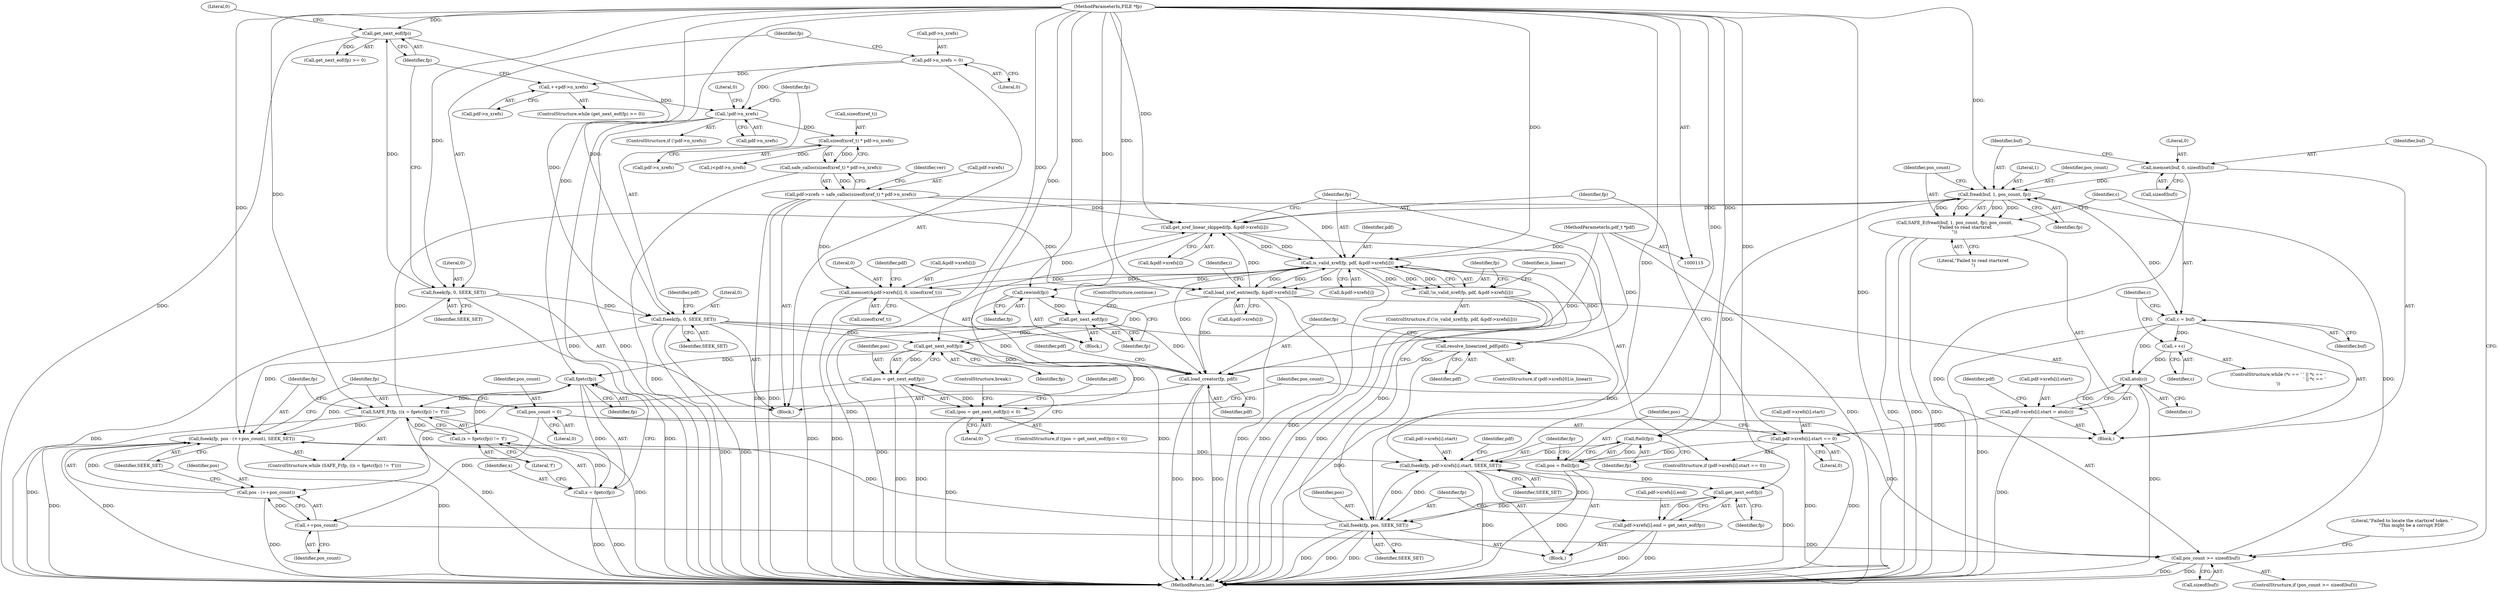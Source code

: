 digraph "0_pdfresurrect_0c4120fffa3dffe97b95c486a120eded82afe8a6_7@API" {
"1000239" [label="(Call,fread(buf, 1, pos_count, fp))"];
"1000233" [label="(Call,memset(buf, 0, sizeof(buf)))"];
"1000223" [label="(Call,pos_count >= sizeof(buf))"];
"1000219" [label="(Call,++pos_count)"];
"1000203" [label="(Call,pos_count = 0)"];
"1000207" [label="(Call,SAFE_F(fp, ((x = fgetc(fp)) != 'f')))"];
"1000212" [label="(Call,fgetc(fp))"];
"1000189" [label="(Call,get_next_eof(fp))"];
"1000369" [label="(Call,load_xref_entries(fp, &pdf->xrefs[i]))"];
"1000326" [label="(Call,is_valid_xref(fp, pdf, &pdf->xrefs[i]))"];
"1000286" [label="(Call,get_xref_linear_skipped(fp, &pdf->xrefs[i]))"];
"1000239" [label="(Call,fread(buf, 1, pos_count, fp))"];
"1000116" [label="(MethodParameterIn,FILE *fp)"];
"1000159" [label="(Call,pdf->xrefs = safe_calloc(sizeof(xref_t) * pdf->n_xrefs))"];
"1000163" [label="(Call,safe_calloc(sizeof(xref_t) * pdf->n_xrefs))"];
"1000164" [label="(Call,sizeof(xref_t) * pdf->n_xrefs)"];
"1000149" [label="(Call,!pdf->n_xrefs)"];
"1000144" [label="(Call,++pdf->n_xrefs)"];
"1000130" [label="(Call,pdf->n_xrefs = 0)"];
"1000345" [label="(Call,memset(&pdf->xrefs[i], 0, sizeof(xref_t)))"];
"1000320" [label="(Call,fseek(fp, pos, SEEK_SET))"];
"1000318" [label="(Call,get_next_eof(fp))"];
"1000300" [label="(Call,fseek(fp, pdf->xrefs[i].start, SEEK_SET))"];
"1000298" [label="(Call,ftell(fp))"];
"1000277" [label="(Call,pdf->xrefs[i].start == 0)"];
"1000266" [label="(Call,pdf->xrefs[i].start = atol(c))"];
"1000274" [label="(Call,atol(c))"];
"1000264" [label="(Call,++c)"];
"1000246" [label="(Call,c = buf)"];
"1000215" [label="(Call,fseek(fp, pos - (++pos_count), SEEK_SET))"];
"1000217" [label="(Call,pos - (++pos_count))"];
"1000187" [label="(Call,pos = get_next_eof(fp))"];
"1000155" [label="(Call,fseek(fp, 0, SEEK_SET))"];
"1000141" [label="(Call,get_next_eof(fp))"];
"1000135" [label="(Call,fseek(fp, 0, SEEK_SET))"];
"1000296" [label="(Call,pos = ftell(fp))"];
"1000117" [label="(MethodParameterIn,pdf_t *pdf)"];
"1000366" [label="(Call,get_next_eof(fp))"];
"1000364" [label="(Call,rewind(fp))"];
"1000209" [label="(Call,(x = fgetc(fp)) != 'f')"];
"1000210" [label="(Call,x = fgetc(fp))"];
"1000238" [label="(Call,SAFE_E(fread(buf, 1, pos_count, fp), pos_count,\n               \"Failed to read startxref.\n\"))"];
"1000310" [label="(Call,pdf->xrefs[i].end = get_next_eof(fp))"];
"1000325" [label="(Call,!is_valid_xref(fp, pdf, &pdf->xrefs[i]))"];
"1000186" [label="(Call,(pos = get_next_eof(fp)) < 0)"];
"1000387" [label="(Call,load_creator(fp, pdf))"];
"1000385" [label="(Call,resolve_linearized_pdf(pdf))"];
"1000167" [label="(Call,pdf->n_xrefs)"];
"1000183" [label="(Identifier,i)"];
"1000213" [label="(Identifier,fp)"];
"1000223" [label="(Call,pos_count >= sizeof(buf))"];
"1000159" [label="(Call,pdf->xrefs = safe_calloc(sizeof(xref_t) * pdf->n_xrefs))"];
"1000137" [label="(Literal,0)"];
"1000141" [label="(Call,get_next_eof(fp))"];
"1000143" [label="(Literal,0)"];
"1000296" [label="(Call,pos = ftell(fp))"];
"1000191" [label="(Literal,0)"];
"1000150" [label="(Call,pdf->n_xrefs)"];
"1000156" [label="(Identifier,fp)"];
"1000366" [label="(Call,get_next_eof(fp))"];
"1000302" [label="(Call,pdf->xrefs[i].start)"];
"1000140" [label="(Call,get_next_eof(fp) >= 0)"];
"1000130" [label="(Call,pdf->n_xrefs = 0)"];
"1000220" [label="(Identifier,pos_count)"];
"1000311" [label="(Call,pdf->xrefs[i].end)"];
"1000318" [label="(Call,get_next_eof(fp))"];
"1000324" [label="(ControlStructure,if (!is_valid_xref(fp, pdf, &pdf->xrefs[i])))"];
"1000206" [label="(ControlStructure,while (SAFE_F(fp, ((x = fgetc(fp)) != 'f'))))"];
"1000244" [label="(Identifier,pos_count)"];
"1000187" [label="(Call,pos = get_next_eof(fp))"];
"1000345" [label="(Call,memset(&pdf->xrefs[i], 0, sizeof(xref_t)))"];
"1000319" [label="(Identifier,fp)"];
"1000212" [label="(Call,fgetc(fp))"];
"1000185" [label="(ControlStructure,if ((pos = get_next_eof(fp)) < 0))"];
"1000157" [label="(Literal,0)"];
"1000139" [label="(ControlStructure,while (get_next_eof(fp) >= 0))"];
"1000287" [label="(Identifier,fp)"];
"1000371" [label="(Call,&pdf->xrefs[i])"];
"1000144" [label="(Call,++pdf->n_xrefs)"];
"1000211" [label="(Identifier,x)"];
"1000335" [label="(Block,)"];
"1000207" [label="(Call,SAFE_F(fp, ((x = fgetc(fp)) != 'f')))"];
"1000274" [label="(Call,atol(c))"];
"1000281" [label="(Identifier,pdf)"];
"1000323" [label="(Identifier,SEEK_SET)"];
"1000288" [label="(Call,&pdf->xrefs[i])"];
"1000131" [label="(Call,pdf->n_xrefs)"];
"1000275" [label="(Identifier,c)"];
"1000242" [label="(Identifier,pos_count)"];
"1000117" [label="(MethodParameterIn,pdf_t *pdf)"];
"1000276" [label="(ControlStructure,if (pdf->xrefs[i].start == 0))"];
"1000221" [label="(Identifier,SEEK_SET)"];
"1000298" [label="(Call,ftell(fp))"];
"1000285" [label="(Literal,0)"];
"1000337" [label="(Identifier,is_linear)"];
"1000210" [label="(Call,x = fgetc(fp))"];
"1000325" [label="(Call,!is_valid_xref(fp, pdf, &pdf->xrefs[i]))"];
"1000163" [label="(Call,safe_calloc(sizeof(xref_t) * pdf->n_xrefs))"];
"1000320" [label="(Call,fseek(fp, pos, SEEK_SET))"];
"1000171" [label="(Identifier,ver)"];
"1000190" [label="(Identifier,fp)"];
"1000322" [label="(Identifier,pos)"];
"1000134" [label="(Literal,0)"];
"1000217" [label="(Call,pos - (++pos_count))"];
"1000247" [label="(Identifier,c)"];
"1000367" [label="(Identifier,fp)"];
"1000234" [label="(Identifier,buf)"];
"1000394" [label="(MethodReturn,int)"];
"1000299" [label="(Identifier,fp)"];
"1000265" [label="(Identifier,c)"];
"1000192" [label="(ControlStructure,break;)"];
"1000229" [label="(Literal,\"Failed to locate the startxref token. \"\n              \"This might be a corrupt PDF.\n\")"];
"1000225" [label="(Call,sizeof(buf))"];
"1000186" [label="(Call,(pos = get_next_eof(fp)) < 0)"];
"1000215" [label="(Call,fseek(fp, pos - (++pos_count), SEEK_SET))"];
"1000248" [label="(Identifier,buf)"];
"1000241" [label="(Literal,1)"];
"1000314" [label="(Identifier,pdf)"];
"1000236" [label="(Call,sizeof(buf))"];
"1000295" [label="(Block,)"];
"1000148" [label="(ControlStructure,if (!pdf->n_xrefs))"];
"1000208" [label="(Identifier,fp)"];
"1000370" [label="(Identifier,fp)"];
"1000138" [label="(Identifier,SEEK_SET)"];
"1000353" [label="(Call,sizeof(xref_t))"];
"1000352" [label="(Literal,0)"];
"1000266" [label="(Call,pdf->xrefs[i].start = atol(c))"];
"1000267" [label="(Call,pdf->xrefs[i].start)"];
"1000346" [label="(Call,&pdf->xrefs[i])"];
"1000145" [label="(Call,pdf->n_xrefs)"];
"1000243" [label="(Identifier,fp)"];
"1000233" [label="(Call,memset(buf, 0, sizeof(buf)))"];
"1000309" [label="(Identifier,SEEK_SET)"];
"1000189" [label="(Call,get_next_eof(fp))"];
"1000118" [label="(Block,)"];
"1000377" [label="(ControlStructure,if (pdf->xrefs[0].is_linear))"];
"1000136" [label="(Identifier,fp)"];
"1000327" [label="(Identifier,fp)"];
"1000135" [label="(Call,fseek(fp, 0, SEEK_SET))"];
"1000240" [label="(Identifier,buf)"];
"1000392" [label="(Identifier,pdf)"];
"1000209" [label="(Call,(x = fgetc(fp)) != 'f')"];
"1000359" [label="(Identifier,pdf)"];
"1000154" [label="(Literal,0)"];
"1000177" [label="(Call,i<pdf->n_xrefs)"];
"1000365" [label="(Identifier,fp)"];
"1000246" [label="(Call,c = buf)"];
"1000388" [label="(Identifier,fp)"];
"1000253" [label="(Identifier,c)"];
"1000238" [label="(Call,SAFE_E(fread(buf, 1, pos_count, fp), pos_count,\n               \"Failed to read startxref.\n\"))"];
"1000277" [label="(Call,pdf->xrefs[i].start == 0)"];
"1000164" [label="(Call,sizeof(xref_t) * pdf->n_xrefs)"];
"1000264" [label="(Call,++c)"];
"1000297" [label="(Identifier,pos)"];
"1000205" [label="(Literal,0)"];
"1000116" [label="(MethodParameterIn,FILE *fp)"];
"1000161" [label="(Identifier,pdf)"];
"1000204" [label="(Identifier,pos_count)"];
"1000249" [label="(ControlStructure,while (*c == ' ' || *c == '\n' || *c == '\r'))"];
"1000235" [label="(Literal,0)"];
"1000389" [label="(Identifier,pdf)"];
"1000310" [label="(Call,pdf->xrefs[i].end = get_next_eof(fp))"];
"1000301" [label="(Identifier,fp)"];
"1000219" [label="(Call,++pos_count)"];
"1000203" [label="(Call,pos_count = 0)"];
"1000155" [label="(Call,fseek(fp, 0, SEEK_SET))"];
"1000369" [label="(Call,load_xref_entries(fp, &pdf->xrefs[i]))"];
"1000364" [label="(Call,rewind(fp))"];
"1000214" [label="(Literal,'f')"];
"1000326" [label="(Call,is_valid_xref(fp, pdf, &pdf->xrefs[i]))"];
"1000224" [label="(Identifier,pos_count)"];
"1000368" [label="(ControlStructure,continue;)"];
"1000321" [label="(Identifier,fp)"];
"1000239" [label="(Call,fread(buf, 1, pos_count, fp))"];
"1000160" [label="(Call,pdf->xrefs)"];
"1000386" [label="(Identifier,pdf)"];
"1000165" [label="(Call,sizeof(xref_t))"];
"1000385" [label="(Call,resolve_linearized_pdf(pdf))"];
"1000329" [label="(Call,&pdf->xrefs[i])"];
"1000188" [label="(Identifier,pos)"];
"1000222" [label="(ControlStructure,if (pos_count >= sizeof(buf)))"];
"1000158" [label="(Identifier,SEEK_SET)"];
"1000278" [label="(Call,pdf->xrefs[i].start)"];
"1000328" [label="(Identifier,pdf)"];
"1000218" [label="(Identifier,pos)"];
"1000149" [label="(Call,!pdf->n_xrefs)"];
"1000286" [label="(Call,get_xref_linear_skipped(fp, &pdf->xrefs[i]))"];
"1000387" [label="(Call,load_creator(fp, pdf))"];
"1000245" [label="(Literal,\"Failed to read startxref.\n\")"];
"1000142" [label="(Identifier,fp)"];
"1000300" [label="(Call,fseek(fp, pdf->xrefs[i].start, SEEK_SET))"];
"1000197" [label="(Identifier,pdf)"];
"1000216" [label="(Identifier,fp)"];
"1000184" [label="(Block,)"];
"1000239" -> "1000238"  [label="AST: "];
"1000239" -> "1000243"  [label="CFG: "];
"1000240" -> "1000239"  [label="AST: "];
"1000241" -> "1000239"  [label="AST: "];
"1000242" -> "1000239"  [label="AST: "];
"1000243" -> "1000239"  [label="AST: "];
"1000244" -> "1000239"  [label="CFG: "];
"1000239" -> "1000238"  [label="DDG: "];
"1000239" -> "1000238"  [label="DDG: "];
"1000239" -> "1000238"  [label="DDG: "];
"1000239" -> "1000238"  [label="DDG: "];
"1000233" -> "1000239"  [label="DDG: "];
"1000223" -> "1000239"  [label="DDG: "];
"1000207" -> "1000239"  [label="DDG: "];
"1000116" -> "1000239"  [label="DDG: "];
"1000239" -> "1000246"  [label="DDG: "];
"1000239" -> "1000286"  [label="DDG: "];
"1000239" -> "1000298"  [label="DDG: "];
"1000233" -> "1000184"  [label="AST: "];
"1000233" -> "1000236"  [label="CFG: "];
"1000234" -> "1000233"  [label="AST: "];
"1000235" -> "1000233"  [label="AST: "];
"1000236" -> "1000233"  [label="AST: "];
"1000240" -> "1000233"  [label="CFG: "];
"1000233" -> "1000394"  [label="DDG: "];
"1000223" -> "1000222"  [label="AST: "];
"1000223" -> "1000225"  [label="CFG: "];
"1000224" -> "1000223"  [label="AST: "];
"1000225" -> "1000223"  [label="AST: "];
"1000229" -> "1000223"  [label="CFG: "];
"1000234" -> "1000223"  [label="CFG: "];
"1000223" -> "1000394"  [label="DDG: "];
"1000223" -> "1000394"  [label="DDG: "];
"1000219" -> "1000223"  [label="DDG: "];
"1000203" -> "1000223"  [label="DDG: "];
"1000219" -> "1000217"  [label="AST: "];
"1000219" -> "1000220"  [label="CFG: "];
"1000220" -> "1000219"  [label="AST: "];
"1000217" -> "1000219"  [label="CFG: "];
"1000219" -> "1000217"  [label="DDG: "];
"1000203" -> "1000219"  [label="DDG: "];
"1000203" -> "1000184"  [label="AST: "];
"1000203" -> "1000205"  [label="CFG: "];
"1000204" -> "1000203"  [label="AST: "];
"1000205" -> "1000203"  [label="AST: "];
"1000208" -> "1000203"  [label="CFG: "];
"1000207" -> "1000206"  [label="AST: "];
"1000207" -> "1000209"  [label="CFG: "];
"1000208" -> "1000207"  [label="AST: "];
"1000209" -> "1000207"  [label="AST: "];
"1000216" -> "1000207"  [label="CFG: "];
"1000224" -> "1000207"  [label="CFG: "];
"1000207" -> "1000394"  [label="DDG: "];
"1000207" -> "1000394"  [label="DDG: "];
"1000207" -> "1000394"  [label="DDG: "];
"1000212" -> "1000207"  [label="DDG: "];
"1000116" -> "1000207"  [label="DDG: "];
"1000209" -> "1000207"  [label="DDG: "];
"1000207" -> "1000215"  [label="DDG: "];
"1000212" -> "1000210"  [label="AST: "];
"1000212" -> "1000213"  [label="CFG: "];
"1000213" -> "1000212"  [label="AST: "];
"1000210" -> "1000212"  [label="CFG: "];
"1000212" -> "1000209"  [label="DDG: "];
"1000212" -> "1000210"  [label="DDG: "];
"1000189" -> "1000212"  [label="DDG: "];
"1000215" -> "1000212"  [label="DDG: "];
"1000116" -> "1000212"  [label="DDG: "];
"1000189" -> "1000187"  [label="AST: "];
"1000189" -> "1000190"  [label="CFG: "];
"1000190" -> "1000189"  [label="AST: "];
"1000187" -> "1000189"  [label="CFG: "];
"1000189" -> "1000186"  [label="DDG: "];
"1000189" -> "1000187"  [label="DDG: "];
"1000369" -> "1000189"  [label="DDG: "];
"1000366" -> "1000189"  [label="DDG: "];
"1000155" -> "1000189"  [label="DDG: "];
"1000116" -> "1000189"  [label="DDG: "];
"1000189" -> "1000387"  [label="DDG: "];
"1000369" -> "1000184"  [label="AST: "];
"1000369" -> "1000371"  [label="CFG: "];
"1000370" -> "1000369"  [label="AST: "];
"1000371" -> "1000369"  [label="AST: "];
"1000183" -> "1000369"  [label="CFG: "];
"1000369" -> "1000394"  [label="DDG: "];
"1000369" -> "1000394"  [label="DDG: "];
"1000369" -> "1000286"  [label="DDG: "];
"1000369" -> "1000326"  [label="DDG: "];
"1000326" -> "1000369"  [label="DDG: "];
"1000326" -> "1000369"  [label="DDG: "];
"1000116" -> "1000369"  [label="DDG: "];
"1000159" -> "1000369"  [label="DDG: "];
"1000369" -> "1000387"  [label="DDG: "];
"1000326" -> "1000325"  [label="AST: "];
"1000326" -> "1000329"  [label="CFG: "];
"1000327" -> "1000326"  [label="AST: "];
"1000328" -> "1000326"  [label="AST: "];
"1000329" -> "1000326"  [label="AST: "];
"1000325" -> "1000326"  [label="CFG: "];
"1000326" -> "1000394"  [label="DDG: "];
"1000326" -> "1000325"  [label="DDG: "];
"1000326" -> "1000325"  [label="DDG: "];
"1000326" -> "1000325"  [label="DDG: "];
"1000286" -> "1000326"  [label="DDG: "];
"1000286" -> "1000326"  [label="DDG: "];
"1000320" -> "1000326"  [label="DDG: "];
"1000116" -> "1000326"  [label="DDG: "];
"1000117" -> "1000326"  [label="DDG: "];
"1000159" -> "1000326"  [label="DDG: "];
"1000345" -> "1000326"  [label="DDG: "];
"1000326" -> "1000345"  [label="DDG: "];
"1000326" -> "1000364"  [label="DDG: "];
"1000326" -> "1000385"  [label="DDG: "];
"1000326" -> "1000387"  [label="DDG: "];
"1000286" -> "1000276"  [label="AST: "];
"1000286" -> "1000288"  [label="CFG: "];
"1000287" -> "1000286"  [label="AST: "];
"1000288" -> "1000286"  [label="AST: "];
"1000327" -> "1000286"  [label="CFG: "];
"1000286" -> "1000394"  [label="DDG: "];
"1000116" -> "1000286"  [label="DDG: "];
"1000159" -> "1000286"  [label="DDG: "];
"1000345" -> "1000286"  [label="DDG: "];
"1000116" -> "1000115"  [label="AST: "];
"1000116" -> "1000394"  [label="DDG: "];
"1000116" -> "1000135"  [label="DDG: "];
"1000116" -> "1000141"  [label="DDG: "];
"1000116" -> "1000155"  [label="DDG: "];
"1000116" -> "1000215"  [label="DDG: "];
"1000116" -> "1000298"  [label="DDG: "];
"1000116" -> "1000300"  [label="DDG: "];
"1000116" -> "1000318"  [label="DDG: "];
"1000116" -> "1000320"  [label="DDG: "];
"1000116" -> "1000364"  [label="DDG: "];
"1000116" -> "1000366"  [label="DDG: "];
"1000116" -> "1000387"  [label="DDG: "];
"1000159" -> "1000118"  [label="AST: "];
"1000159" -> "1000163"  [label="CFG: "];
"1000160" -> "1000159"  [label="AST: "];
"1000163" -> "1000159"  [label="AST: "];
"1000171" -> "1000159"  [label="CFG: "];
"1000159" -> "1000394"  [label="DDG: "];
"1000159" -> "1000394"  [label="DDG: "];
"1000163" -> "1000159"  [label="DDG: "];
"1000159" -> "1000345"  [label="DDG: "];
"1000163" -> "1000164"  [label="CFG: "];
"1000164" -> "1000163"  [label="AST: "];
"1000163" -> "1000394"  [label="DDG: "];
"1000164" -> "1000163"  [label="DDG: "];
"1000164" -> "1000167"  [label="CFG: "];
"1000165" -> "1000164"  [label="AST: "];
"1000167" -> "1000164"  [label="AST: "];
"1000149" -> "1000164"  [label="DDG: "];
"1000164" -> "1000177"  [label="DDG: "];
"1000149" -> "1000148"  [label="AST: "];
"1000149" -> "1000150"  [label="CFG: "];
"1000150" -> "1000149"  [label="AST: "];
"1000154" -> "1000149"  [label="CFG: "];
"1000156" -> "1000149"  [label="CFG: "];
"1000149" -> "1000394"  [label="DDG: "];
"1000149" -> "1000394"  [label="DDG: "];
"1000144" -> "1000149"  [label="DDG: "];
"1000130" -> "1000149"  [label="DDG: "];
"1000144" -> "1000139"  [label="AST: "];
"1000144" -> "1000145"  [label="CFG: "];
"1000145" -> "1000144"  [label="AST: "];
"1000142" -> "1000144"  [label="CFG: "];
"1000130" -> "1000144"  [label="DDG: "];
"1000130" -> "1000118"  [label="AST: "];
"1000130" -> "1000134"  [label="CFG: "];
"1000131" -> "1000130"  [label="AST: "];
"1000134" -> "1000130"  [label="AST: "];
"1000136" -> "1000130"  [label="CFG: "];
"1000345" -> "1000335"  [label="AST: "];
"1000345" -> "1000353"  [label="CFG: "];
"1000346" -> "1000345"  [label="AST: "];
"1000352" -> "1000345"  [label="AST: "];
"1000353" -> "1000345"  [label="AST: "];
"1000359" -> "1000345"  [label="CFG: "];
"1000345" -> "1000394"  [label="DDG: "];
"1000345" -> "1000394"  [label="DDG: "];
"1000320" -> "1000295"  [label="AST: "];
"1000320" -> "1000323"  [label="CFG: "];
"1000321" -> "1000320"  [label="AST: "];
"1000322" -> "1000320"  [label="AST: "];
"1000323" -> "1000320"  [label="AST: "];
"1000327" -> "1000320"  [label="CFG: "];
"1000320" -> "1000394"  [label="DDG: "];
"1000320" -> "1000394"  [label="DDG: "];
"1000320" -> "1000394"  [label="DDG: "];
"1000320" -> "1000215"  [label="DDG: "];
"1000320" -> "1000300"  [label="DDG: "];
"1000318" -> "1000320"  [label="DDG: "];
"1000296" -> "1000320"  [label="DDG: "];
"1000300" -> "1000320"  [label="DDG: "];
"1000318" -> "1000310"  [label="AST: "];
"1000318" -> "1000319"  [label="CFG: "];
"1000319" -> "1000318"  [label="AST: "];
"1000310" -> "1000318"  [label="CFG: "];
"1000318" -> "1000310"  [label="DDG: "];
"1000300" -> "1000318"  [label="DDG: "];
"1000300" -> "1000295"  [label="AST: "];
"1000300" -> "1000309"  [label="CFG: "];
"1000301" -> "1000300"  [label="AST: "];
"1000302" -> "1000300"  [label="AST: "];
"1000309" -> "1000300"  [label="AST: "];
"1000314" -> "1000300"  [label="CFG: "];
"1000300" -> "1000394"  [label="DDG: "];
"1000300" -> "1000394"  [label="DDG: "];
"1000298" -> "1000300"  [label="DDG: "];
"1000277" -> "1000300"  [label="DDG: "];
"1000215" -> "1000300"  [label="DDG: "];
"1000155" -> "1000300"  [label="DDG: "];
"1000298" -> "1000296"  [label="AST: "];
"1000298" -> "1000299"  [label="CFG: "];
"1000299" -> "1000298"  [label="AST: "];
"1000296" -> "1000298"  [label="CFG: "];
"1000298" -> "1000296"  [label="DDG: "];
"1000277" -> "1000276"  [label="AST: "];
"1000277" -> "1000285"  [label="CFG: "];
"1000278" -> "1000277"  [label="AST: "];
"1000285" -> "1000277"  [label="AST: "];
"1000287" -> "1000277"  [label="CFG: "];
"1000297" -> "1000277"  [label="CFG: "];
"1000277" -> "1000394"  [label="DDG: "];
"1000277" -> "1000394"  [label="DDG: "];
"1000266" -> "1000277"  [label="DDG: "];
"1000266" -> "1000184"  [label="AST: "];
"1000266" -> "1000274"  [label="CFG: "];
"1000267" -> "1000266"  [label="AST: "];
"1000274" -> "1000266"  [label="AST: "];
"1000281" -> "1000266"  [label="CFG: "];
"1000266" -> "1000394"  [label="DDG: "];
"1000274" -> "1000266"  [label="DDG: "];
"1000274" -> "1000275"  [label="CFG: "];
"1000275" -> "1000274"  [label="AST: "];
"1000274" -> "1000394"  [label="DDG: "];
"1000264" -> "1000274"  [label="DDG: "];
"1000246" -> "1000274"  [label="DDG: "];
"1000264" -> "1000249"  [label="AST: "];
"1000264" -> "1000265"  [label="CFG: "];
"1000265" -> "1000264"  [label="AST: "];
"1000253" -> "1000264"  [label="CFG: "];
"1000246" -> "1000264"  [label="DDG: "];
"1000246" -> "1000184"  [label="AST: "];
"1000246" -> "1000248"  [label="CFG: "];
"1000247" -> "1000246"  [label="AST: "];
"1000248" -> "1000246"  [label="AST: "];
"1000253" -> "1000246"  [label="CFG: "];
"1000246" -> "1000394"  [label="DDG: "];
"1000215" -> "1000206"  [label="AST: "];
"1000215" -> "1000221"  [label="CFG: "];
"1000216" -> "1000215"  [label="AST: "];
"1000217" -> "1000215"  [label="AST: "];
"1000221" -> "1000215"  [label="AST: "];
"1000208" -> "1000215"  [label="CFG: "];
"1000215" -> "1000394"  [label="DDG: "];
"1000215" -> "1000394"  [label="DDG: "];
"1000215" -> "1000394"  [label="DDG: "];
"1000217" -> "1000215"  [label="DDG: "];
"1000155" -> "1000215"  [label="DDG: "];
"1000218" -> "1000217"  [label="AST: "];
"1000221" -> "1000217"  [label="CFG: "];
"1000217" -> "1000394"  [label="DDG: "];
"1000187" -> "1000217"  [label="DDG: "];
"1000187" -> "1000186"  [label="AST: "];
"1000188" -> "1000187"  [label="AST: "];
"1000191" -> "1000187"  [label="CFG: "];
"1000187" -> "1000394"  [label="DDG: "];
"1000187" -> "1000394"  [label="DDG: "];
"1000187" -> "1000186"  [label="DDG: "];
"1000155" -> "1000118"  [label="AST: "];
"1000155" -> "1000158"  [label="CFG: "];
"1000156" -> "1000155"  [label="AST: "];
"1000157" -> "1000155"  [label="AST: "];
"1000158" -> "1000155"  [label="AST: "];
"1000161" -> "1000155"  [label="CFG: "];
"1000155" -> "1000394"  [label="DDG: "];
"1000155" -> "1000394"  [label="DDG: "];
"1000141" -> "1000155"  [label="DDG: "];
"1000135" -> "1000155"  [label="DDG: "];
"1000155" -> "1000387"  [label="DDG: "];
"1000141" -> "1000140"  [label="AST: "];
"1000141" -> "1000142"  [label="CFG: "];
"1000142" -> "1000141"  [label="AST: "];
"1000143" -> "1000141"  [label="CFG: "];
"1000141" -> "1000394"  [label="DDG: "];
"1000141" -> "1000140"  [label="DDG: "];
"1000135" -> "1000141"  [label="DDG: "];
"1000135" -> "1000118"  [label="AST: "];
"1000135" -> "1000138"  [label="CFG: "];
"1000136" -> "1000135"  [label="AST: "];
"1000137" -> "1000135"  [label="AST: "];
"1000138" -> "1000135"  [label="AST: "];
"1000142" -> "1000135"  [label="CFG: "];
"1000135" -> "1000394"  [label="DDG: "];
"1000135" -> "1000394"  [label="DDG: "];
"1000296" -> "1000295"  [label="AST: "];
"1000297" -> "1000296"  [label="AST: "];
"1000301" -> "1000296"  [label="CFG: "];
"1000296" -> "1000394"  [label="DDG: "];
"1000117" -> "1000115"  [label="AST: "];
"1000117" -> "1000394"  [label="DDG: "];
"1000117" -> "1000385"  [label="DDG: "];
"1000117" -> "1000387"  [label="DDG: "];
"1000366" -> "1000335"  [label="AST: "];
"1000366" -> "1000367"  [label="CFG: "];
"1000367" -> "1000366"  [label="AST: "];
"1000368" -> "1000366"  [label="CFG: "];
"1000366" -> "1000394"  [label="DDG: "];
"1000364" -> "1000366"  [label="DDG: "];
"1000366" -> "1000387"  [label="DDG: "];
"1000364" -> "1000335"  [label="AST: "];
"1000364" -> "1000365"  [label="CFG: "];
"1000365" -> "1000364"  [label="AST: "];
"1000367" -> "1000364"  [label="CFG: "];
"1000364" -> "1000394"  [label="DDG: "];
"1000209" -> "1000214"  [label="CFG: "];
"1000210" -> "1000209"  [label="AST: "];
"1000214" -> "1000209"  [label="AST: "];
"1000210" -> "1000209"  [label="DDG: "];
"1000211" -> "1000210"  [label="AST: "];
"1000214" -> "1000210"  [label="CFG: "];
"1000210" -> "1000394"  [label="DDG: "];
"1000210" -> "1000394"  [label="DDG: "];
"1000238" -> "1000184"  [label="AST: "];
"1000238" -> "1000245"  [label="CFG: "];
"1000244" -> "1000238"  [label="AST: "];
"1000245" -> "1000238"  [label="AST: "];
"1000247" -> "1000238"  [label="CFG: "];
"1000238" -> "1000394"  [label="DDG: "];
"1000238" -> "1000394"  [label="DDG: "];
"1000238" -> "1000394"  [label="DDG: "];
"1000310" -> "1000295"  [label="AST: "];
"1000311" -> "1000310"  [label="AST: "];
"1000321" -> "1000310"  [label="CFG: "];
"1000310" -> "1000394"  [label="DDG: "];
"1000310" -> "1000394"  [label="DDG: "];
"1000325" -> "1000324"  [label="AST: "];
"1000337" -> "1000325"  [label="CFG: "];
"1000370" -> "1000325"  [label="CFG: "];
"1000325" -> "1000394"  [label="DDG: "];
"1000325" -> "1000394"  [label="DDG: "];
"1000186" -> "1000185"  [label="AST: "];
"1000186" -> "1000191"  [label="CFG: "];
"1000191" -> "1000186"  [label="AST: "];
"1000192" -> "1000186"  [label="CFG: "];
"1000197" -> "1000186"  [label="CFG: "];
"1000186" -> "1000394"  [label="DDG: "];
"1000387" -> "1000118"  [label="AST: "];
"1000387" -> "1000389"  [label="CFG: "];
"1000388" -> "1000387"  [label="AST: "];
"1000389" -> "1000387"  [label="AST: "];
"1000392" -> "1000387"  [label="CFG: "];
"1000387" -> "1000394"  [label="DDG: "];
"1000387" -> "1000394"  [label="DDG: "];
"1000387" -> "1000394"  [label="DDG: "];
"1000385" -> "1000387"  [label="DDG: "];
"1000385" -> "1000377"  [label="AST: "];
"1000385" -> "1000386"  [label="CFG: "];
"1000386" -> "1000385"  [label="AST: "];
"1000388" -> "1000385"  [label="CFG: "];
"1000385" -> "1000394"  [label="DDG: "];
}
